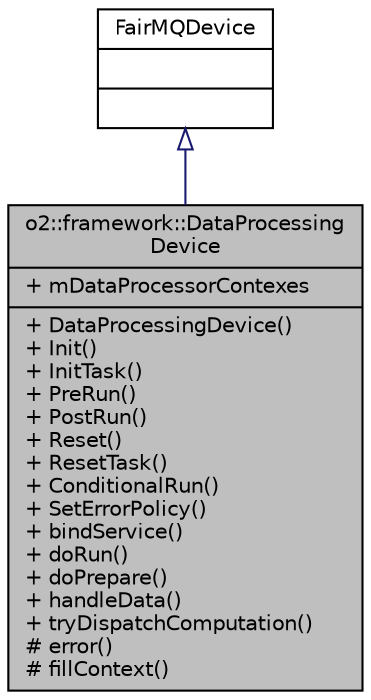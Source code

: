 digraph "o2::framework::DataProcessingDevice"
{
 // INTERACTIVE_SVG=YES
  bgcolor="transparent";
  edge [fontname="Helvetica",fontsize="10",labelfontname="Helvetica",labelfontsize="10"];
  node [fontname="Helvetica",fontsize="10",shape=record];
  Node0 [label="{o2::framework::DataProcessing\lDevice\n|+ mDataProcessorContexes\l|+ DataProcessingDevice()\l+ Init()\l+ InitTask()\l+ PreRun()\l+ PostRun()\l+ Reset()\l+ ResetTask()\l+ ConditionalRun()\l+ SetErrorPolicy()\l+ bindService()\l+ doRun()\l+ doPrepare()\l+ handleData()\l+ tryDispatchComputation()\l# error()\l# fillContext()\l}",height=0.2,width=0.4,color="black", fillcolor="grey75", style="filled", fontcolor="black"];
  Node1 -> Node0 [dir="back",color="midnightblue",fontsize="10",style="solid",arrowtail="onormal",fontname="Helvetica"];
  Node1 [label="{FairMQDevice\n||}",height=0.2,width=0.4,color="black",URL="$db/dfe/classFairMQDevice.html"];
}
